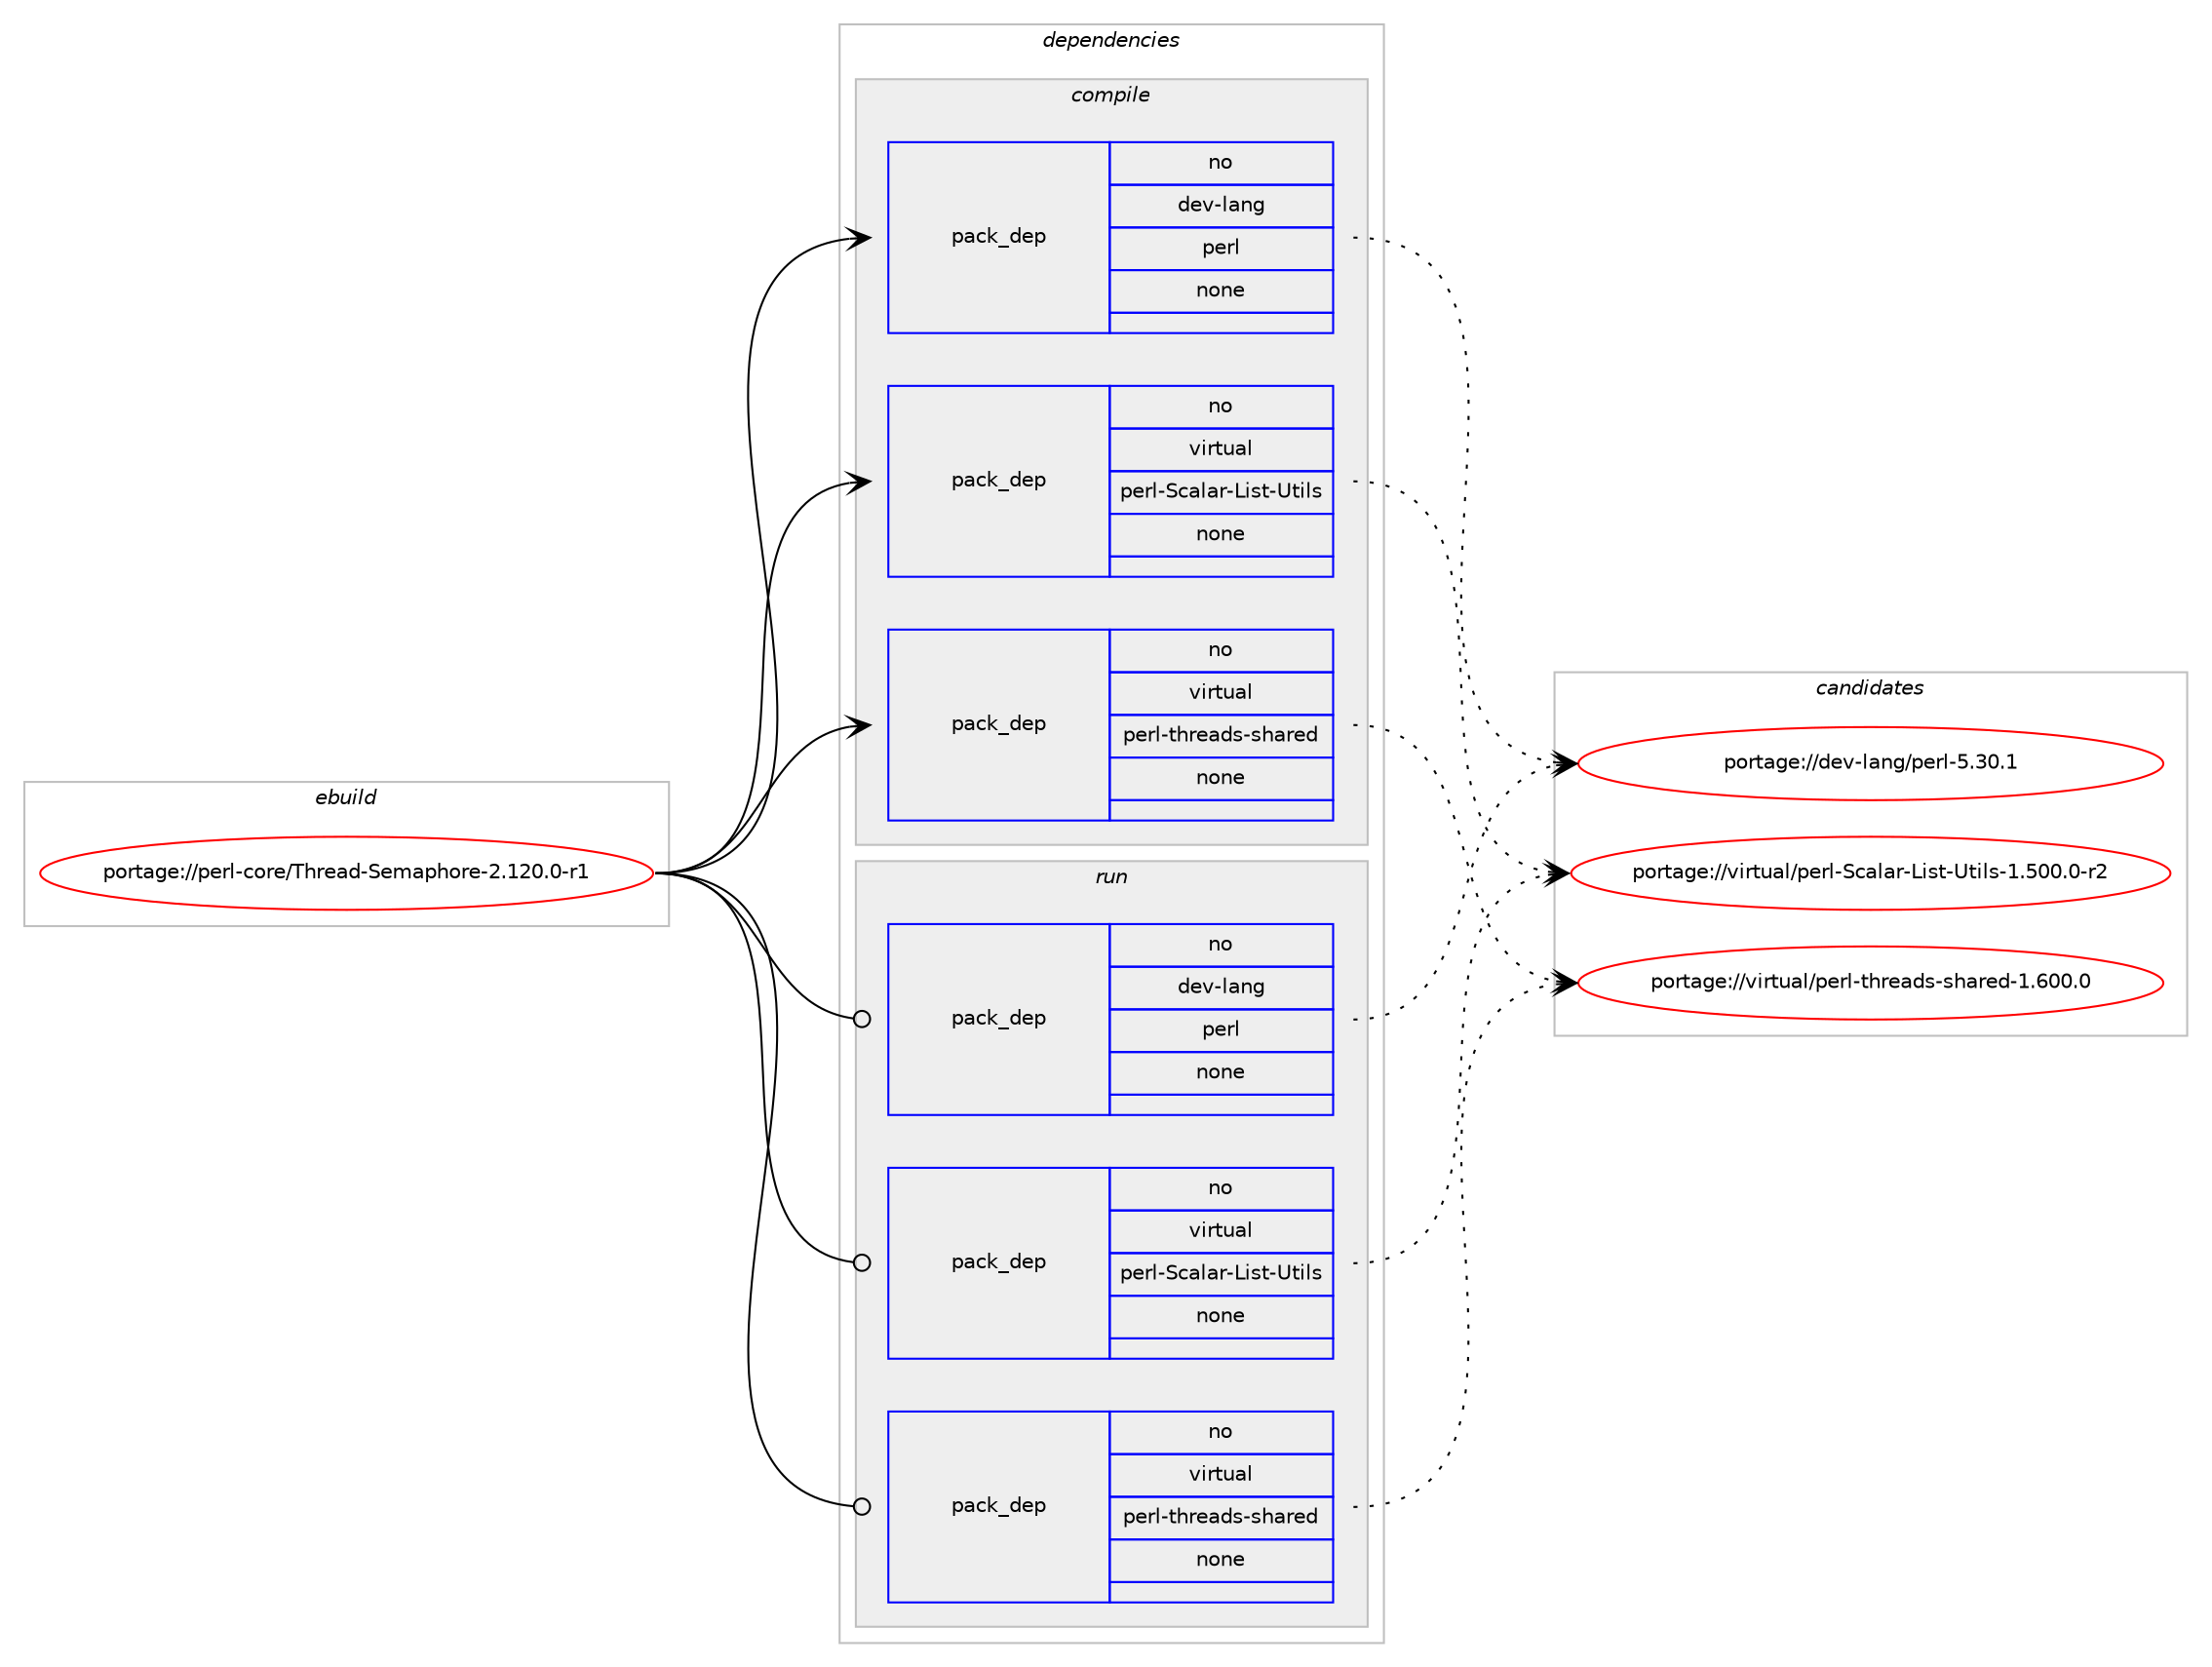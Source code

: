 digraph prolog {

# *************
# Graph options
# *************

newrank=true;
concentrate=true;
compound=true;
graph [rankdir=LR,fontname=Helvetica,fontsize=10,ranksep=1.5];#, ranksep=2.5, nodesep=0.2];
edge  [arrowhead=vee];
node  [fontname=Helvetica,fontsize=10];

# **********
# The ebuild
# **********

subgraph cluster_leftcol {
color=gray;
rank=same;
label=<<i>ebuild</i>>;
id [label="portage://perl-core/Thread-Semaphore-2.120.0-r1", color=red, width=4, href="../perl-core/Thread-Semaphore-2.120.0-r1.svg"];
}

# ****************
# The dependencies
# ****************

subgraph cluster_midcol {
color=gray;
label=<<i>dependencies</i>>;
subgraph cluster_compile {
fillcolor="#eeeeee";
style=filled;
label=<<i>compile</i>>;
subgraph pack49928 {
dependency63536 [label=<<TABLE BORDER="0" CELLBORDER="1" CELLSPACING="0" CELLPADDING="4" WIDTH="220"><TR><TD ROWSPAN="6" CELLPADDING="30">pack_dep</TD></TR><TR><TD WIDTH="110">no</TD></TR><TR><TD>dev-lang</TD></TR><TR><TD>perl</TD></TR><TR><TD>none</TD></TR><TR><TD></TD></TR></TABLE>>, shape=none, color=blue];
}
id:e -> dependency63536:w [weight=20,style="solid",arrowhead="vee"];
subgraph pack49929 {
dependency63537 [label=<<TABLE BORDER="0" CELLBORDER="1" CELLSPACING="0" CELLPADDING="4" WIDTH="220"><TR><TD ROWSPAN="6" CELLPADDING="30">pack_dep</TD></TR><TR><TD WIDTH="110">no</TD></TR><TR><TD>virtual</TD></TR><TR><TD>perl-Scalar-List-Utils</TD></TR><TR><TD>none</TD></TR><TR><TD></TD></TR></TABLE>>, shape=none, color=blue];
}
id:e -> dependency63537:w [weight=20,style="solid",arrowhead="vee"];
subgraph pack49930 {
dependency63538 [label=<<TABLE BORDER="0" CELLBORDER="1" CELLSPACING="0" CELLPADDING="4" WIDTH="220"><TR><TD ROWSPAN="6" CELLPADDING="30">pack_dep</TD></TR><TR><TD WIDTH="110">no</TD></TR><TR><TD>virtual</TD></TR><TR><TD>perl-threads-shared</TD></TR><TR><TD>none</TD></TR><TR><TD></TD></TR></TABLE>>, shape=none, color=blue];
}
id:e -> dependency63538:w [weight=20,style="solid",arrowhead="vee"];
}
subgraph cluster_compileandrun {
fillcolor="#eeeeee";
style=filled;
label=<<i>compile and run</i>>;
}
subgraph cluster_run {
fillcolor="#eeeeee";
style=filled;
label=<<i>run</i>>;
subgraph pack49931 {
dependency63539 [label=<<TABLE BORDER="0" CELLBORDER="1" CELLSPACING="0" CELLPADDING="4" WIDTH="220"><TR><TD ROWSPAN="6" CELLPADDING="30">pack_dep</TD></TR><TR><TD WIDTH="110">no</TD></TR><TR><TD>dev-lang</TD></TR><TR><TD>perl</TD></TR><TR><TD>none</TD></TR><TR><TD></TD></TR></TABLE>>, shape=none, color=blue];
}
id:e -> dependency63539:w [weight=20,style="solid",arrowhead="odot"];
subgraph pack49932 {
dependency63540 [label=<<TABLE BORDER="0" CELLBORDER="1" CELLSPACING="0" CELLPADDING="4" WIDTH="220"><TR><TD ROWSPAN="6" CELLPADDING="30">pack_dep</TD></TR><TR><TD WIDTH="110">no</TD></TR><TR><TD>virtual</TD></TR><TR><TD>perl-Scalar-List-Utils</TD></TR><TR><TD>none</TD></TR><TR><TD></TD></TR></TABLE>>, shape=none, color=blue];
}
id:e -> dependency63540:w [weight=20,style="solid",arrowhead="odot"];
subgraph pack49933 {
dependency63541 [label=<<TABLE BORDER="0" CELLBORDER="1" CELLSPACING="0" CELLPADDING="4" WIDTH="220"><TR><TD ROWSPAN="6" CELLPADDING="30">pack_dep</TD></TR><TR><TD WIDTH="110">no</TD></TR><TR><TD>virtual</TD></TR><TR><TD>perl-threads-shared</TD></TR><TR><TD>none</TD></TR><TR><TD></TD></TR></TABLE>>, shape=none, color=blue];
}
id:e -> dependency63541:w [weight=20,style="solid",arrowhead="odot"];
}
}

# **************
# The candidates
# **************

subgraph cluster_choices {
rank=same;
color=gray;
label=<<i>candidates</i>>;

subgraph choice49928 {
color=black;
nodesep=1;
choice10010111845108971101034711210111410845534651484649 [label="portage://dev-lang/perl-5.30.1", color=red, width=4,href="../dev-lang/perl-5.30.1.svg"];
dependency63536:e -> choice10010111845108971101034711210111410845534651484649:w [style=dotted,weight="100"];
}
subgraph choice49929 {
color=black;
nodesep=1;
choice118105114116117971084711210111410845839997108971144576105115116458511610510811545494653484846484511450 [label="portage://virtual/perl-Scalar-List-Utils-1.500.0-r2", color=red, width=4,href="../virtual/perl-Scalar-List-Utils-1.500.0-r2.svg"];
dependency63537:e -> choice118105114116117971084711210111410845839997108971144576105115116458511610510811545494653484846484511450:w [style=dotted,weight="100"];
}
subgraph choice49930 {
color=black;
nodesep=1;
choice1181051141161179710847112101114108451161041141019710011545115104971141011004549465448484648 [label="portage://virtual/perl-threads-shared-1.600.0", color=red, width=4,href="../virtual/perl-threads-shared-1.600.0.svg"];
dependency63538:e -> choice1181051141161179710847112101114108451161041141019710011545115104971141011004549465448484648:w [style=dotted,weight="100"];
}
subgraph choice49931 {
color=black;
nodesep=1;
choice10010111845108971101034711210111410845534651484649 [label="portage://dev-lang/perl-5.30.1", color=red, width=4,href="../dev-lang/perl-5.30.1.svg"];
dependency63539:e -> choice10010111845108971101034711210111410845534651484649:w [style=dotted,weight="100"];
}
subgraph choice49932 {
color=black;
nodesep=1;
choice118105114116117971084711210111410845839997108971144576105115116458511610510811545494653484846484511450 [label="portage://virtual/perl-Scalar-List-Utils-1.500.0-r2", color=red, width=4,href="../virtual/perl-Scalar-List-Utils-1.500.0-r2.svg"];
dependency63540:e -> choice118105114116117971084711210111410845839997108971144576105115116458511610510811545494653484846484511450:w [style=dotted,weight="100"];
}
subgraph choice49933 {
color=black;
nodesep=1;
choice1181051141161179710847112101114108451161041141019710011545115104971141011004549465448484648 [label="portage://virtual/perl-threads-shared-1.600.0", color=red, width=4,href="../virtual/perl-threads-shared-1.600.0.svg"];
dependency63541:e -> choice1181051141161179710847112101114108451161041141019710011545115104971141011004549465448484648:w [style=dotted,weight="100"];
}
}

}
